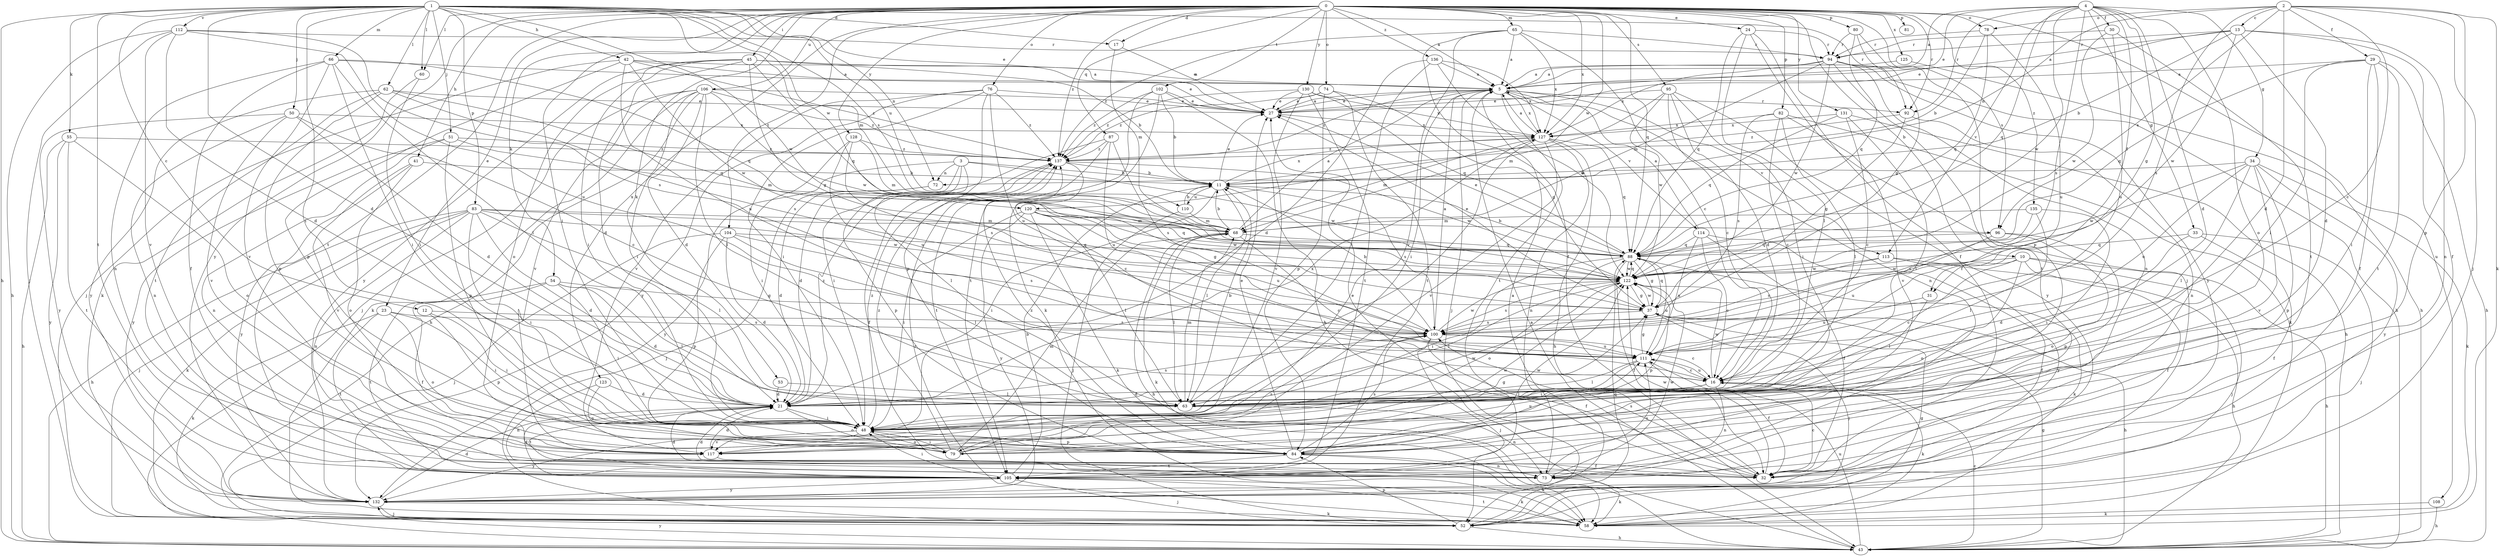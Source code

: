 strict digraph  {
0;
1;
2;
3;
4;
5;
10;
11;
12;
13;
16;
17;
21;
23;
24;
27;
29;
30;
31;
32;
33;
34;
37;
41;
42;
43;
45;
48;
50;
51;
52;
53;
54;
55;
58;
60;
62;
63;
65;
66;
68;
72;
73;
74;
76;
78;
79;
80;
81;
82;
83;
84;
87;
88;
92;
94;
95;
96;
100;
102;
104;
105;
106;
108;
110;
111;
112;
113;
114;
117;
120;
122;
123;
125;
127;
128;
130;
131;
132;
135;
136;
137;
0 -> 5  [label=a];
0 -> 10  [label=b];
0 -> 17  [label=d];
0 -> 23  [label=e];
0 -> 24  [label=e];
0 -> 41  [label=h];
0 -> 45  [label=i];
0 -> 48  [label=i];
0 -> 53  [label=k];
0 -> 54  [label=k];
0 -> 60  [label=l];
0 -> 65  [label=m];
0 -> 74  [label=o];
0 -> 76  [label=o];
0 -> 78  [label=o];
0 -> 80  [label=p];
0 -> 81  [label=p];
0 -> 82  [label=p];
0 -> 87  [label=q];
0 -> 88  [label=q];
0 -> 92  [label=r];
0 -> 95  [label=s];
0 -> 96  [label=s];
0 -> 102  [label=t];
0 -> 104  [label=t];
0 -> 105  [label=t];
0 -> 106  [label=u];
0 -> 108  [label=u];
0 -> 120  [label=w];
0 -> 123  [label=x];
0 -> 125  [label=x];
0 -> 127  [label=x];
0 -> 128  [label=y];
0 -> 130  [label=y];
0 -> 131  [label=y];
0 -> 132  [label=y];
0 -> 135  [label=z];
0 -> 136  [label=z];
0 -> 137  [label=z];
1 -> 12  [label=c];
1 -> 17  [label=d];
1 -> 21  [label=d];
1 -> 27  [label=e];
1 -> 42  [label=h];
1 -> 43  [label=h];
1 -> 48  [label=i];
1 -> 50  [label=j];
1 -> 51  [label=j];
1 -> 55  [label=k];
1 -> 60  [label=l];
1 -> 62  [label=l];
1 -> 66  [label=m];
1 -> 68  [label=m];
1 -> 72  [label=n];
1 -> 83  [label=p];
1 -> 92  [label=r];
1 -> 96  [label=s];
1 -> 105  [label=t];
1 -> 110  [label=u];
1 -> 112  [label=v];
1 -> 120  [label=w];
1 -> 122  [label=w];
2 -> 13  [label=c];
2 -> 16  [label=c];
2 -> 21  [label=d];
2 -> 29  [label=f];
2 -> 52  [label=j];
2 -> 58  [label=k];
2 -> 72  [label=n];
2 -> 78  [label=o];
2 -> 84  [label=p];
2 -> 96  [label=s];
2 -> 100  [label=s];
3 -> 11  [label=b];
3 -> 21  [label=d];
3 -> 63  [label=l];
3 -> 72  [label=n];
3 -> 84  [label=p];
3 -> 122  [label=w];
3 -> 132  [label=y];
4 -> 5  [label=a];
4 -> 21  [label=d];
4 -> 27  [label=e];
4 -> 30  [label=f];
4 -> 31  [label=f];
4 -> 33  [label=g];
4 -> 34  [label=g];
4 -> 37  [label=g];
4 -> 79  [label=o];
4 -> 88  [label=q];
4 -> 92  [label=r];
4 -> 100  [label=s];
4 -> 113  [label=v];
4 -> 122  [label=w];
5 -> 27  [label=e];
5 -> 48  [label=i];
5 -> 52  [label=j];
5 -> 73  [label=n];
5 -> 92  [label=r];
5 -> 105  [label=t];
5 -> 113  [label=v];
5 -> 114  [label=v];
5 -> 127  [label=x];
5 -> 137  [label=z];
10 -> 16  [label=c];
10 -> 31  [label=f];
10 -> 32  [label=f];
10 -> 43  [label=h];
10 -> 52  [label=j];
10 -> 79  [label=o];
10 -> 122  [label=w];
11 -> 27  [label=e];
11 -> 48  [label=i];
11 -> 63  [label=l];
11 -> 100  [label=s];
11 -> 110  [label=u];
11 -> 127  [label=x];
12 -> 48  [label=i];
12 -> 84  [label=p];
12 -> 100  [label=s];
13 -> 5  [label=a];
13 -> 11  [label=b];
13 -> 21  [label=d];
13 -> 27  [label=e];
13 -> 32  [label=f];
13 -> 73  [label=n];
13 -> 94  [label=r];
13 -> 122  [label=w];
16 -> 21  [label=d];
16 -> 58  [label=k];
16 -> 63  [label=l];
16 -> 73  [label=n];
16 -> 111  [label=u];
16 -> 122  [label=w];
17 -> 27  [label=e];
17 -> 68  [label=m];
21 -> 48  [label=i];
21 -> 79  [label=o];
21 -> 100  [label=s];
21 -> 105  [label=t];
21 -> 127  [label=x];
21 -> 137  [label=z];
23 -> 48  [label=i];
23 -> 58  [label=k];
23 -> 79  [label=o];
23 -> 100  [label=s];
23 -> 105  [label=t];
24 -> 32  [label=f];
24 -> 52  [label=j];
24 -> 63  [label=l];
24 -> 88  [label=q];
24 -> 94  [label=r];
27 -> 5  [label=a];
27 -> 127  [label=x];
29 -> 5  [label=a];
29 -> 32  [label=f];
29 -> 43  [label=h];
29 -> 48  [label=i];
29 -> 63  [label=l];
29 -> 88  [label=q];
29 -> 105  [label=t];
30 -> 94  [label=r];
30 -> 105  [label=t];
30 -> 111  [label=u];
30 -> 122  [label=w];
31 -> 63  [label=l];
31 -> 111  [label=u];
32 -> 16  [label=c];
32 -> 21  [label=d];
32 -> 27  [label=e];
32 -> 100  [label=s];
32 -> 122  [label=w];
33 -> 21  [label=d];
33 -> 32  [label=f];
33 -> 52  [label=j];
33 -> 88  [label=q];
34 -> 11  [label=b];
34 -> 58  [label=k];
34 -> 63  [label=l];
34 -> 84  [label=p];
34 -> 111  [label=u];
34 -> 117  [label=v];
34 -> 122  [label=w];
34 -> 132  [label=y];
37 -> 27  [label=e];
37 -> 43  [label=h];
37 -> 52  [label=j];
37 -> 88  [label=q];
37 -> 100  [label=s];
37 -> 122  [label=w];
41 -> 11  [label=b];
41 -> 79  [label=o];
41 -> 117  [label=v];
41 -> 132  [label=y];
42 -> 5  [label=a];
42 -> 27  [label=e];
42 -> 52  [label=j];
42 -> 84  [label=p];
42 -> 111  [label=u];
42 -> 122  [label=w];
42 -> 137  [label=z];
43 -> 5  [label=a];
43 -> 16  [label=c];
43 -> 37  [label=g];
43 -> 111  [label=u];
43 -> 132  [label=y];
45 -> 5  [label=a];
45 -> 11  [label=b];
45 -> 21  [label=d];
45 -> 37  [label=g];
45 -> 48  [label=i];
45 -> 79  [label=o];
45 -> 88  [label=q];
45 -> 132  [label=y];
48 -> 79  [label=o];
48 -> 84  [label=p];
48 -> 117  [label=v];
48 -> 122  [label=w];
48 -> 132  [label=y];
48 -> 137  [label=z];
50 -> 16  [label=c];
50 -> 21  [label=d];
50 -> 73  [label=n];
50 -> 117  [label=v];
50 -> 127  [label=x];
50 -> 132  [label=y];
51 -> 68  [label=m];
51 -> 73  [label=n];
51 -> 84  [label=p];
51 -> 132  [label=y];
51 -> 137  [label=z];
52 -> 43  [label=h];
52 -> 84  [label=p];
52 -> 88  [label=q];
53 -> 21  [label=d];
53 -> 63  [label=l];
54 -> 21  [label=d];
54 -> 32  [label=f];
54 -> 37  [label=g];
54 -> 48  [label=i];
54 -> 63  [label=l];
54 -> 105  [label=t];
55 -> 43  [label=h];
55 -> 79  [label=o];
55 -> 105  [label=t];
55 -> 132  [label=y];
55 -> 137  [label=z];
58 -> 37  [label=g];
58 -> 105  [label=t];
58 -> 137  [label=z];
60 -> 48  [label=i];
60 -> 58  [label=k];
62 -> 27  [label=e];
62 -> 84  [label=p];
62 -> 88  [label=q];
62 -> 100  [label=s];
62 -> 105  [label=t];
62 -> 132  [label=y];
63 -> 11  [label=b];
63 -> 68  [label=m];
63 -> 73  [label=n];
65 -> 5  [label=a];
65 -> 16  [label=c];
65 -> 32  [label=f];
65 -> 94  [label=r];
65 -> 117  [label=v];
65 -> 127  [label=x];
65 -> 137  [label=z];
66 -> 5  [label=a];
66 -> 32  [label=f];
66 -> 48  [label=i];
66 -> 63  [label=l];
66 -> 73  [label=n];
66 -> 88  [label=q];
66 -> 117  [label=v];
68 -> 5  [label=a];
68 -> 11  [label=b];
68 -> 16  [label=c];
68 -> 43  [label=h];
68 -> 58  [label=k];
68 -> 63  [label=l];
68 -> 88  [label=q];
72 -> 21  [label=d];
72 -> 52  [label=j];
73 -> 21  [label=d];
73 -> 58  [label=k];
73 -> 111  [label=u];
73 -> 122  [label=w];
74 -> 27  [label=e];
74 -> 37  [label=g];
74 -> 84  [label=p];
74 -> 105  [label=t];
74 -> 137  [label=z];
76 -> 27  [label=e];
76 -> 48  [label=i];
76 -> 84  [label=p];
76 -> 111  [label=u];
76 -> 117  [label=v];
76 -> 132  [label=y];
76 -> 137  [label=z];
78 -> 11  [label=b];
78 -> 88  [label=q];
78 -> 94  [label=r];
78 -> 111  [label=u];
79 -> 37  [label=g];
79 -> 48  [label=i];
79 -> 68  [label=m];
79 -> 111  [label=u];
79 -> 122  [label=w];
79 -> 137  [label=z];
80 -> 37  [label=g];
80 -> 84  [label=p];
80 -> 88  [label=q];
80 -> 94  [label=r];
82 -> 16  [label=c];
82 -> 58  [label=k];
82 -> 63  [label=l];
82 -> 100  [label=s];
82 -> 117  [label=v];
82 -> 127  [label=x];
83 -> 21  [label=d];
83 -> 43  [label=h];
83 -> 48  [label=i];
83 -> 52  [label=j];
83 -> 58  [label=k];
83 -> 63  [label=l];
83 -> 68  [label=m];
83 -> 73  [label=n];
83 -> 88  [label=q];
83 -> 122  [label=w];
84 -> 27  [label=e];
84 -> 58  [label=k];
84 -> 73  [label=n];
84 -> 100  [label=s];
84 -> 105  [label=t];
84 -> 122  [label=w];
84 -> 137  [label=z];
87 -> 48  [label=i];
87 -> 100  [label=s];
87 -> 105  [label=t];
87 -> 111  [label=u];
87 -> 137  [label=z];
88 -> 11  [label=b];
88 -> 27  [label=e];
88 -> 32  [label=f];
88 -> 37  [label=g];
88 -> 48  [label=i];
88 -> 58  [label=k];
88 -> 79  [label=o];
88 -> 111  [label=u];
88 -> 122  [label=w];
92 -> 37  [label=g];
92 -> 73  [label=n];
92 -> 137  [label=z];
94 -> 5  [label=a];
94 -> 43  [label=h];
94 -> 68  [label=m];
94 -> 73  [label=n];
94 -> 105  [label=t];
94 -> 122  [label=w];
94 -> 127  [label=x];
94 -> 132  [label=y];
95 -> 16  [label=c];
95 -> 21  [label=d];
95 -> 27  [label=e];
95 -> 48  [label=i];
95 -> 68  [label=m];
95 -> 122  [label=w];
95 -> 132  [label=y];
96 -> 79  [label=o];
96 -> 84  [label=p];
96 -> 88  [label=q];
96 -> 111  [label=u];
100 -> 5  [label=a];
100 -> 11  [label=b];
100 -> 16  [label=c];
100 -> 32  [label=f];
100 -> 52  [label=j];
100 -> 111  [label=u];
100 -> 122  [label=w];
102 -> 11  [label=b];
102 -> 27  [label=e];
102 -> 43  [label=h];
102 -> 58  [label=k];
102 -> 105  [label=t];
102 -> 137  [label=z];
104 -> 21  [label=d];
104 -> 52  [label=j];
104 -> 63  [label=l];
104 -> 84  [label=p];
104 -> 88  [label=q];
104 -> 100  [label=s];
105 -> 11  [label=b];
105 -> 21  [label=d];
105 -> 48  [label=i];
105 -> 52  [label=j];
105 -> 58  [label=k];
105 -> 132  [label=y];
106 -> 21  [label=d];
106 -> 27  [label=e];
106 -> 43  [label=h];
106 -> 48  [label=i];
106 -> 52  [label=j];
106 -> 58  [label=k];
106 -> 63  [label=l];
106 -> 117  [label=v];
106 -> 122  [label=w];
106 -> 137  [label=z];
108 -> 43  [label=h];
108 -> 58  [label=k];
110 -> 11  [label=b];
110 -> 52  [label=j];
110 -> 68  [label=m];
111 -> 16  [label=c];
111 -> 32  [label=f];
111 -> 37  [label=g];
111 -> 48  [label=i];
111 -> 63  [label=l];
112 -> 21  [label=d];
112 -> 43  [label=h];
112 -> 52  [label=j];
112 -> 94  [label=r];
112 -> 100  [label=s];
112 -> 111  [label=u];
112 -> 117  [label=v];
113 -> 32  [label=f];
113 -> 43  [label=h];
113 -> 100  [label=s];
113 -> 122  [label=w];
114 -> 5  [label=a];
114 -> 16  [label=c];
114 -> 32  [label=f];
114 -> 88  [label=q];
114 -> 111  [label=u];
114 -> 132  [label=y];
117 -> 21  [label=d];
117 -> 32  [label=f];
117 -> 100  [label=s];
120 -> 37  [label=g];
120 -> 48  [label=i];
120 -> 58  [label=k];
120 -> 63  [label=l];
120 -> 68  [label=m];
120 -> 111  [label=u];
120 -> 122  [label=w];
120 -> 132  [label=y];
122 -> 37  [label=g];
122 -> 63  [label=l];
122 -> 84  [label=p];
122 -> 88  [label=q];
122 -> 100  [label=s];
123 -> 21  [label=d];
123 -> 73  [label=n];
123 -> 79  [label=o];
125 -> 5  [label=a];
125 -> 43  [label=h];
127 -> 5  [label=a];
127 -> 43  [label=h];
127 -> 63  [label=l];
127 -> 68  [label=m];
127 -> 73  [label=n];
127 -> 88  [label=q];
127 -> 117  [label=v];
127 -> 137  [label=z];
128 -> 48  [label=i];
128 -> 68  [label=m];
128 -> 100  [label=s];
128 -> 111  [label=u];
128 -> 137  [label=z];
130 -> 27  [label=e];
130 -> 88  [label=q];
130 -> 105  [label=t];
130 -> 117  [label=v];
130 -> 127  [label=x];
130 -> 137  [label=z];
131 -> 16  [label=c];
131 -> 43  [label=h];
131 -> 48  [label=i];
131 -> 88  [label=q];
131 -> 127  [label=x];
132 -> 5  [label=a];
132 -> 21  [label=d];
132 -> 52  [label=j];
132 -> 58  [label=k];
135 -> 48  [label=i];
135 -> 63  [label=l];
135 -> 68  [label=m];
135 -> 100  [label=s];
136 -> 5  [label=a];
136 -> 21  [label=d];
136 -> 48  [label=i];
136 -> 122  [label=w];
136 -> 127  [label=x];
137 -> 11  [label=b];
137 -> 16  [label=c];
137 -> 32  [label=f];
137 -> 122  [label=w];
}
